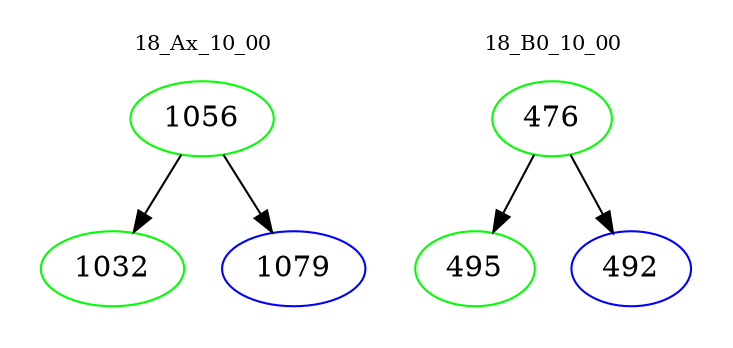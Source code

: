 digraph{
subgraph cluster_0 {
color = white
label = "18_Ax_10_00";
fontsize=10;
T0_1056 [label="1056", color="green"]
T0_1056 -> T0_1032 [color="black"]
T0_1032 [label="1032", color="green"]
T0_1056 -> T0_1079 [color="black"]
T0_1079 [label="1079", color="blue"]
}
subgraph cluster_1 {
color = white
label = "18_B0_10_00";
fontsize=10;
T1_476 [label="476", color="green"]
T1_476 -> T1_495 [color="black"]
T1_495 [label="495", color="green"]
T1_476 -> T1_492 [color="black"]
T1_492 [label="492", color="blue"]
}
}
